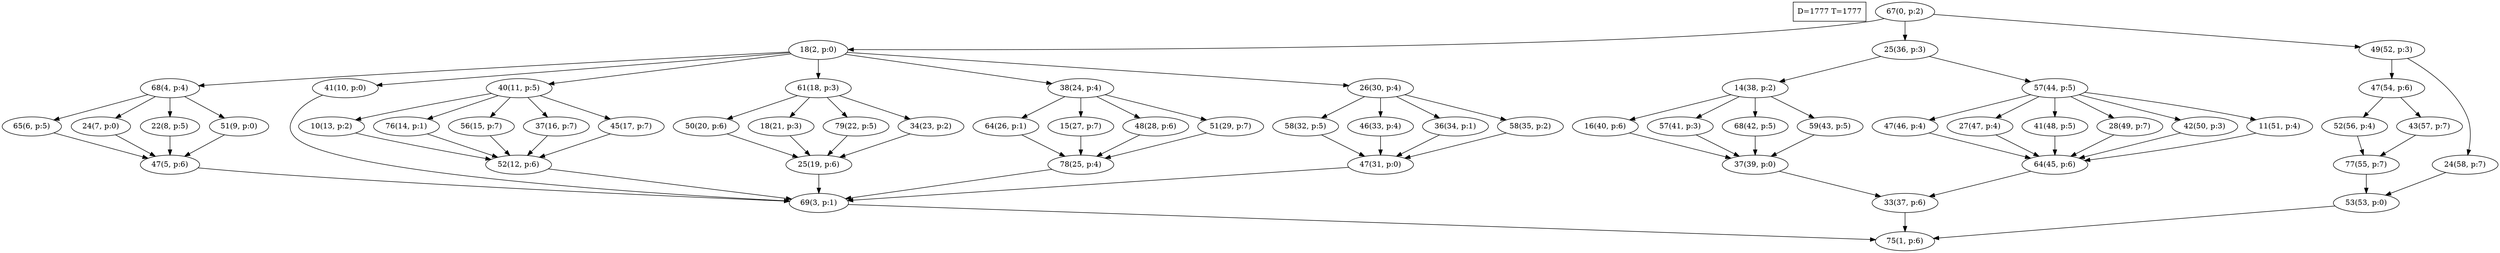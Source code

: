 digraph Task {
i [shape=box, label="D=1777 T=1777"]; 
0 [label="67(0, p:2)"];
1 [label="75(1, p:6)"];
2 [label="18(2, p:0)"];
3 [label="69(3, p:1)"];
4 [label="68(4, p:4)"];
5 [label="47(5, p:6)"];
6 [label="65(6, p:5)"];
7 [label="24(7, p:0)"];
8 [label="22(8, p:5)"];
9 [label="51(9, p:0)"];
10 [label="41(10, p:0)"];
11 [label="40(11, p:5)"];
12 [label="52(12, p:6)"];
13 [label="10(13, p:2)"];
14 [label="76(14, p:1)"];
15 [label="56(15, p:7)"];
16 [label="37(16, p:7)"];
17 [label="45(17, p:7)"];
18 [label="61(18, p:3)"];
19 [label="25(19, p:6)"];
20 [label="50(20, p:6)"];
21 [label="18(21, p:3)"];
22 [label="79(22, p:5)"];
23 [label="34(23, p:2)"];
24 [label="38(24, p:4)"];
25 [label="78(25, p:4)"];
26 [label="64(26, p:1)"];
27 [label="15(27, p:7)"];
28 [label="48(28, p:6)"];
29 [label="51(29, p:7)"];
30 [label="26(30, p:4)"];
31 [label="47(31, p:0)"];
32 [label="58(32, p:5)"];
33 [label="46(33, p:4)"];
34 [label="36(34, p:1)"];
35 [label="58(35, p:2)"];
36 [label="25(36, p:3)"];
37 [label="33(37, p:6)"];
38 [label="14(38, p:2)"];
39 [label="37(39, p:0)"];
40 [label="16(40, p:6)"];
41 [label="57(41, p:3)"];
42 [label="68(42, p:5)"];
43 [label="59(43, p:5)"];
44 [label="57(44, p:5)"];
45 [label="64(45, p:6)"];
46 [label="47(46, p:4)"];
47 [label="27(47, p:4)"];
48 [label="41(48, p:5)"];
49 [label="28(49, p:7)"];
50 [label="42(50, p:3)"];
51 [label="11(51, p:4)"];
52 [label="49(52, p:3)"];
53 [label="53(53, p:0)"];
54 [label="47(54, p:6)"];
55 [label="77(55, p:7)"];
56 [label="52(56, p:4)"];
57 [label="43(57, p:7)"];
58 [label="24(58, p:7)"];
0 -> 2;
0 -> 36;
0 -> 52;
2 -> 4;
2 -> 10;
2 -> 11;
2 -> 18;
2 -> 24;
2 -> 30;
3 -> 1;
4 -> 6;
4 -> 7;
4 -> 8;
4 -> 9;
5 -> 3;
6 -> 5;
7 -> 5;
8 -> 5;
9 -> 5;
10 -> 3;
11 -> 13;
11 -> 14;
11 -> 15;
11 -> 16;
11 -> 17;
12 -> 3;
13 -> 12;
14 -> 12;
15 -> 12;
16 -> 12;
17 -> 12;
18 -> 20;
18 -> 21;
18 -> 22;
18 -> 23;
19 -> 3;
20 -> 19;
21 -> 19;
22 -> 19;
23 -> 19;
24 -> 26;
24 -> 27;
24 -> 28;
24 -> 29;
25 -> 3;
26 -> 25;
27 -> 25;
28 -> 25;
29 -> 25;
30 -> 32;
30 -> 33;
30 -> 34;
30 -> 35;
31 -> 3;
32 -> 31;
33 -> 31;
34 -> 31;
35 -> 31;
36 -> 38;
36 -> 44;
37 -> 1;
38 -> 40;
38 -> 41;
38 -> 42;
38 -> 43;
39 -> 37;
40 -> 39;
41 -> 39;
42 -> 39;
43 -> 39;
44 -> 46;
44 -> 47;
44 -> 48;
44 -> 49;
44 -> 50;
44 -> 51;
45 -> 37;
46 -> 45;
47 -> 45;
48 -> 45;
49 -> 45;
50 -> 45;
51 -> 45;
52 -> 54;
52 -> 58;
53 -> 1;
54 -> 56;
54 -> 57;
55 -> 53;
56 -> 55;
57 -> 55;
58 -> 53;
}